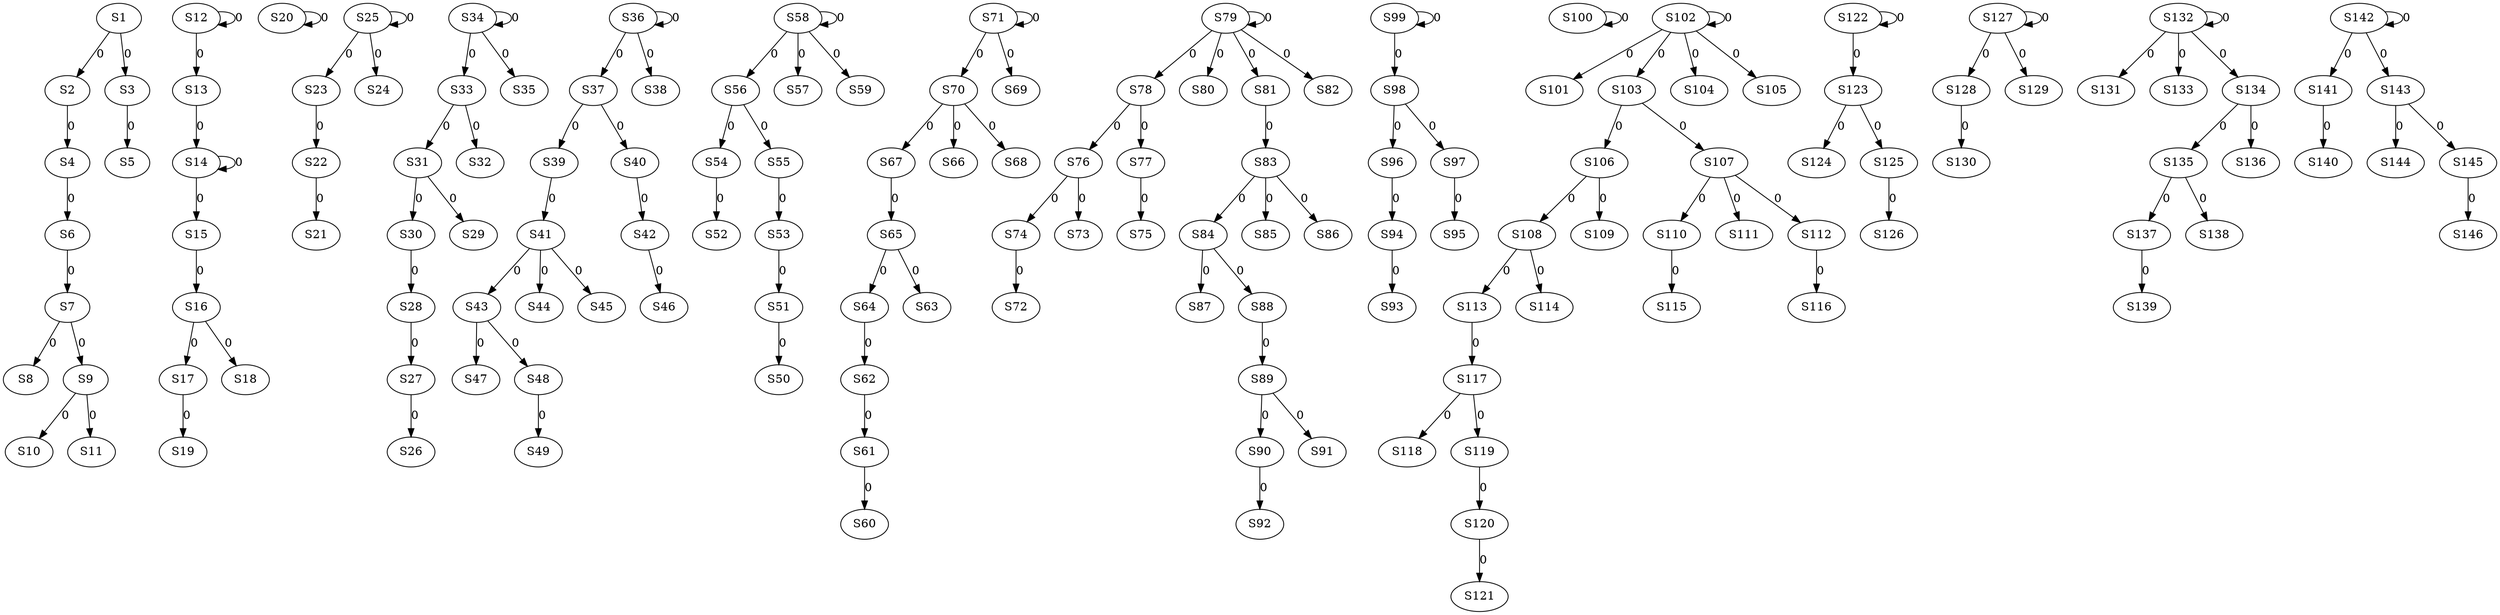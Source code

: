 strict digraph {
	S1 -> S2 [ label = 0 ];
	S1 -> S3 [ label = 0 ];
	S2 -> S4 [ label = 0 ];
	S3 -> S5 [ label = 0 ];
	S4 -> S6 [ label = 0 ];
	S6 -> S7 [ label = 0 ];
	S7 -> S8 [ label = 0 ];
	S7 -> S9 [ label = 0 ];
	S9 -> S10 [ label = 0 ];
	S9 -> S11 [ label = 0 ];
	S12 -> S12 [ label = 0 ];
	S12 -> S13 [ label = 0 ];
	S13 -> S14 [ label = 0 ];
	S14 -> S15 [ label = 0 ];
	S15 -> S16 [ label = 0 ];
	S16 -> S17 [ label = 0 ];
	S16 -> S18 [ label = 0 ];
	S17 -> S19 [ label = 0 ];
	S20 -> S20 [ label = 0 ];
	S22 -> S21 [ label = 0 ];
	S23 -> S22 [ label = 0 ];
	S25 -> S23 [ label = 0 ];
	S25 -> S24 [ label = 0 ];
	S25 -> S25 [ label = 0 ];
	S27 -> S26 [ label = 0 ];
	S28 -> S27 [ label = 0 ];
	S30 -> S28 [ label = 0 ];
	S31 -> S29 [ label = 0 ];
	S31 -> S30 [ label = 0 ];
	S33 -> S31 [ label = 0 ];
	S33 -> S32 [ label = 0 ];
	S34 -> S33 [ label = 0 ];
	S34 -> S34 [ label = 0 ];
	S34 -> S35 [ label = 0 ];
	S36 -> S36 [ label = 0 ];
	S36 -> S37 [ label = 0 ];
	S36 -> S38 [ label = 0 ];
	S37 -> S39 [ label = 0 ];
	S37 -> S40 [ label = 0 ];
	S39 -> S41 [ label = 0 ];
	S40 -> S42 [ label = 0 ];
	S41 -> S43 [ label = 0 ];
	S41 -> S44 [ label = 0 ];
	S41 -> S45 [ label = 0 ];
	S42 -> S46 [ label = 0 ];
	S43 -> S47 [ label = 0 ];
	S43 -> S48 [ label = 0 ];
	S48 -> S49 [ label = 0 ];
	S51 -> S50 [ label = 0 ];
	S53 -> S51 [ label = 0 ];
	S54 -> S52 [ label = 0 ];
	S55 -> S53 [ label = 0 ];
	S56 -> S54 [ label = 0 ];
	S56 -> S55 [ label = 0 ];
	S58 -> S56 [ label = 0 ];
	S58 -> S57 [ label = 0 ];
	S58 -> S58 [ label = 0 ];
	S58 -> S59 [ label = 0 ];
	S61 -> S60 [ label = 0 ];
	S62 -> S61 [ label = 0 ];
	S64 -> S62 [ label = 0 ];
	S65 -> S63 [ label = 0 ];
	S65 -> S64 [ label = 0 ];
	S67 -> S65 [ label = 0 ];
	S70 -> S66 [ label = 0 ];
	S70 -> S67 [ label = 0 ];
	S70 -> S68 [ label = 0 ];
	S71 -> S69 [ label = 0 ];
	S71 -> S70 [ label = 0 ];
	S71 -> S71 [ label = 0 ];
	S74 -> S72 [ label = 0 ];
	S76 -> S73 [ label = 0 ];
	S76 -> S74 [ label = 0 ];
	S77 -> S75 [ label = 0 ];
	S78 -> S76 [ label = 0 ];
	S78 -> S77 [ label = 0 ];
	S79 -> S78 [ label = 0 ];
	S79 -> S79 [ label = 0 ];
	S79 -> S80 [ label = 0 ];
	S79 -> S81 [ label = 0 ];
	S79 -> S82 [ label = 0 ];
	S81 -> S83 [ label = 0 ];
	S83 -> S84 [ label = 0 ];
	S83 -> S85 [ label = 0 ];
	S83 -> S86 [ label = 0 ];
	S84 -> S87 [ label = 0 ];
	S84 -> S88 [ label = 0 ];
	S88 -> S89 [ label = 0 ];
	S89 -> S90 [ label = 0 ];
	S89 -> S91 [ label = 0 ];
	S90 -> S92 [ label = 0 ];
	S94 -> S93 [ label = 0 ];
	S96 -> S94 [ label = 0 ];
	S97 -> S95 [ label = 0 ];
	S98 -> S96 [ label = 0 ];
	S98 -> S97 [ label = 0 ];
	S99 -> S98 [ label = 0 ];
	S99 -> S99 [ label = 0 ];
	S100 -> S100 [ label = 0 ];
	S102 -> S101 [ label = 0 ];
	S102 -> S102 [ label = 0 ];
	S102 -> S103 [ label = 0 ];
	S102 -> S104 [ label = 0 ];
	S102 -> S105 [ label = 0 ];
	S103 -> S106 [ label = 0 ];
	S103 -> S107 [ label = 0 ];
	S106 -> S108 [ label = 0 ];
	S106 -> S109 [ label = 0 ];
	S107 -> S110 [ label = 0 ];
	S107 -> S111 [ label = 0 ];
	S107 -> S112 [ label = 0 ];
	S108 -> S113 [ label = 0 ];
	S108 -> S114 [ label = 0 ];
	S110 -> S115 [ label = 0 ];
	S112 -> S116 [ label = 0 ];
	S113 -> S117 [ label = 0 ];
	S117 -> S118 [ label = 0 ];
	S117 -> S119 [ label = 0 ];
	S119 -> S120 [ label = 0 ];
	S120 -> S121 [ label = 0 ];
	S122 -> S122 [ label = 0 ];
	S122 -> S123 [ label = 0 ];
	S123 -> S124 [ label = 0 ];
	S123 -> S125 [ label = 0 ];
	S125 -> S126 [ label = 0 ];
	S127 -> S127 [ label = 0 ];
	S127 -> S128 [ label = 0 ];
	S127 -> S129 [ label = 0 ];
	S128 -> S130 [ label = 0 ];
	S132 -> S131 [ label = 0 ];
	S132 -> S132 [ label = 0 ];
	S132 -> S133 [ label = 0 ];
	S132 -> S134 [ label = 0 ];
	S134 -> S135 [ label = 0 ];
	S134 -> S136 [ label = 0 ];
	S135 -> S137 [ label = 0 ];
	S135 -> S138 [ label = 0 ];
	S137 -> S139 [ label = 0 ];
	S141 -> S140 [ label = 0 ];
	S142 -> S141 [ label = 0 ];
	S142 -> S142 [ label = 0 ];
	S142 -> S143 [ label = 0 ];
	S143 -> S144 [ label = 0 ];
	S143 -> S145 [ label = 0 ];
	S145 -> S146 [ label = 0 ];
	S14 -> S14 [ label = 0 ];
}